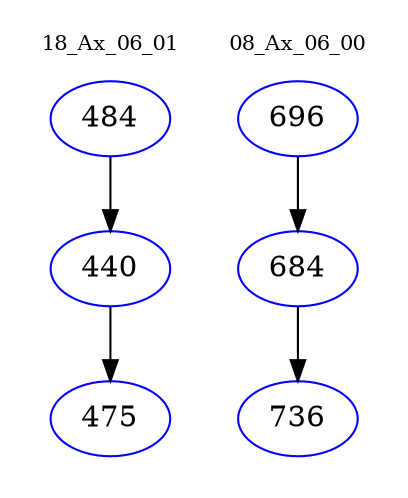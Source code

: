 digraph{
subgraph cluster_0 {
color = white
label = "18_Ax_06_01";
fontsize=10;
T0_484 [label="484", color="blue"]
T0_484 -> T0_440 [color="black"]
T0_440 [label="440", color="blue"]
T0_440 -> T0_475 [color="black"]
T0_475 [label="475", color="blue"]
}
subgraph cluster_1 {
color = white
label = "08_Ax_06_00";
fontsize=10;
T1_696 [label="696", color="blue"]
T1_696 -> T1_684 [color="black"]
T1_684 [label="684", color="blue"]
T1_684 -> T1_736 [color="black"]
T1_736 [label="736", color="blue"]
}
}
